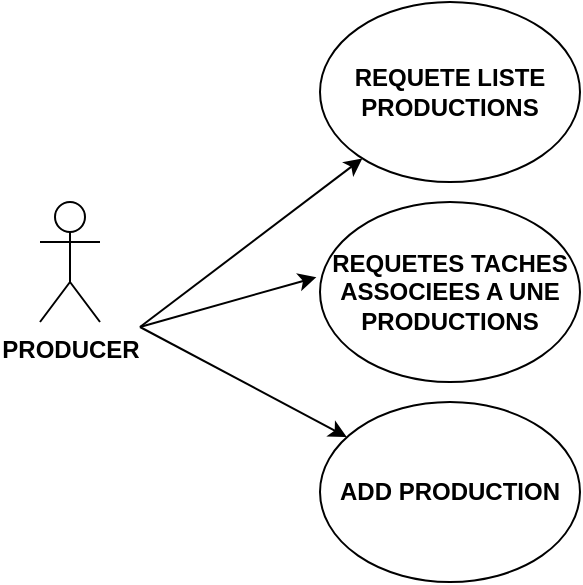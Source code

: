<mxfile>
    <diagram id="pdHdEcpIk8mXRPQ0v4kH" name="Page-1">
        <mxGraphModel dx="551" dy="416" grid="1" gridSize="10" guides="1" tooltips="1" connect="1" arrows="1" fold="1" page="1" pageScale="1" pageWidth="10000" pageHeight="11600" math="0" shadow="0">
            <root>
                <mxCell id="0"/>
                <mxCell id="1" parent="0"/>
                <mxCell id="92" style="edgeStyle=none;html=1;exitX=1;exitY=0.75;exitDx=0;exitDy=0;" edge="1" parent="1" target="88">
                    <mxGeometry relative="1" as="geometry">
                        <mxPoint x="640" y="322.5" as="sourcePoint"/>
                        <mxPoint x="720" y="190" as="targetPoint"/>
                    </mxGeometry>
                </mxCell>
                <mxCell id="88" value="&lt;b&gt;REQUETE LISTE PRODUCTIONS&lt;/b&gt;" style="ellipse;whiteSpace=wrap;html=1;" vertex="1" parent="1">
                    <mxGeometry x="730" y="160" width="130" height="90" as="geometry"/>
                </mxCell>
                <mxCell id="89" value="&lt;b&gt;REQUETES TACHES ASSOCIEES A UNE PRODUCTIONS&lt;/b&gt;" style="ellipse;whiteSpace=wrap;html=1;" vertex="1" parent="1">
                    <mxGeometry x="730" y="260" width="130" height="90" as="geometry"/>
                </mxCell>
                <mxCell id="94" style="edgeStyle=none;html=1;entryX=-0.014;entryY=0.418;entryDx=0;entryDy=0;entryPerimeter=0;exitX=1;exitY=0.75;exitDx=0;exitDy=0;" edge="1" parent="1" target="89">
                    <mxGeometry relative="1" as="geometry">
                        <mxPoint x="640" y="322.5" as="sourcePoint"/>
                        <mxPoint x="730" y="200" as="targetPoint"/>
                    </mxGeometry>
                </mxCell>
                <mxCell id="95" value="ADD PRODUCTION" style="ellipse;whiteSpace=wrap;html=1;fontStyle=1" vertex="1" parent="1">
                    <mxGeometry x="730" y="360" width="130" height="90" as="geometry"/>
                </mxCell>
                <mxCell id="96" style="edgeStyle=none;html=1;exitX=1;exitY=0.75;exitDx=0;exitDy=0;" edge="1" parent="1" target="95">
                    <mxGeometry relative="1" as="geometry">
                        <mxPoint x="640" y="322.5" as="sourcePoint"/>
                        <mxPoint x="738.32" y="303.44" as="targetPoint"/>
                    </mxGeometry>
                </mxCell>
                <mxCell id="98" value="PRODUCER" style="shape=umlActor;verticalLabelPosition=bottom;verticalAlign=top;html=1;outlineConnect=0;fontStyle=1" vertex="1" parent="1">
                    <mxGeometry x="590" y="260" width="30" height="60" as="geometry"/>
                </mxCell>
            </root>
        </mxGraphModel>
    </diagram>
</mxfile>
